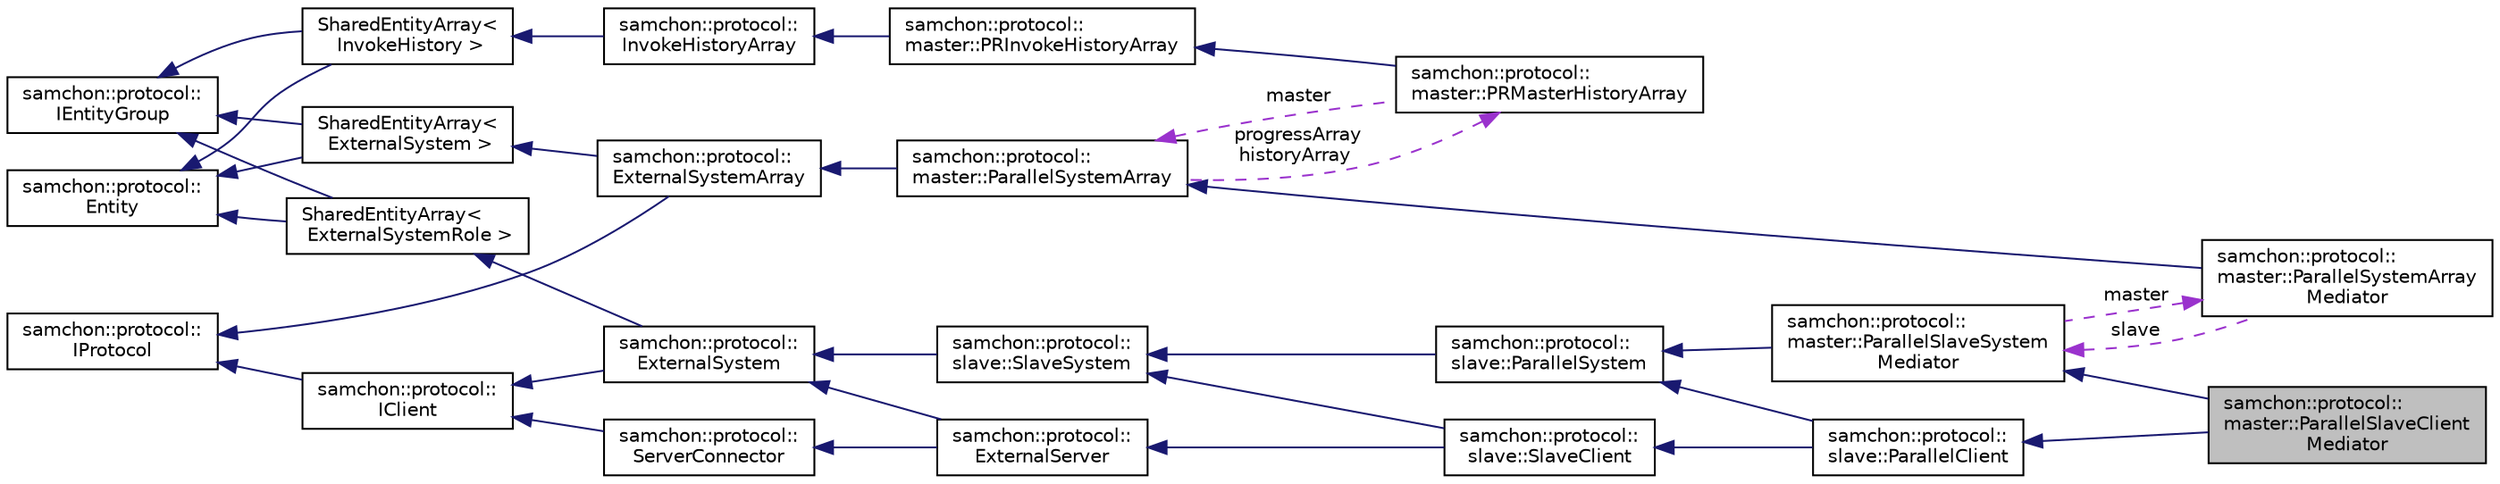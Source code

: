 digraph "samchon::protocol::master::ParallelSlaveClientMediator"
{
  edge [fontname="Helvetica",fontsize="10",labelfontname="Helvetica",labelfontsize="10"];
  node [fontname="Helvetica",fontsize="10",shape=record];
  rankdir="LR";
  Node1 [label="samchon::protocol::\lmaster::ParallelSlaveClient\lMediator",height=0.2,width=0.4,color="black", fillcolor="grey75", style="filled", fontcolor="black"];
  Node2 -> Node1 [dir="back",color="midnightblue",fontsize="10",style="solid",fontname="Helvetica"];
  Node2 [label="samchon::protocol::\lmaster::ParallelSlaveSystem\lMediator",height=0.2,width=0.4,color="black", fillcolor="white", style="filled",URL="$df/db1/classsamchon_1_1protocol_1_1master_1_1ParallelSlaveSystemMediator.html",tooltip="A parallel slave system for mediation. "];
  Node3 -> Node2 [dir="back",color="midnightblue",fontsize="10",style="solid",fontname="Helvetica"];
  Node3 [label="samchon::protocol::\lslave::ParallelSystem",height=0.2,width=0.4,color="black", fillcolor="white", style="filled",URL="$db/d10/classsamchon_1_1protocol_1_1slave_1_1ParallelSystem.html",tooltip="A slave parallel system. "];
  Node4 -> Node3 [dir="back",color="midnightblue",fontsize="10",style="solid",fontname="Helvetica"];
  Node4 [label="samchon::protocol::\lslave::SlaveSystem",height=0.2,width=0.4,color="black", fillcolor="white", style="filled",URL="$d1/d4a/classsamchon_1_1protocol_1_1slave_1_1SlaveSystem.html",tooltip="A slave system. "];
  Node5 -> Node4 [dir="back",color="midnightblue",fontsize="10",style="solid",fontname="Helvetica"];
  Node5 [label="samchon::protocol::\lExternalSystem",height=0.2,width=0.4,color="black", fillcolor="white", style="filled",URL="$df/d42/classsamchon_1_1protocol_1_1ExternalSystem.html",tooltip="A network driver for an external system. "];
  Node6 -> Node5 [dir="back",color="midnightblue",fontsize="10",style="solid",fontname="Helvetica"];
  Node6 [label="SharedEntityArray\<\l ExternalSystemRole \>",height=0.2,width=0.4,color="black", fillcolor="white", style="filled",URL="$d4/deb/classsamchon_1_1protocol_1_1EntityGroup.html",tooltip="An Entity and a container of children Entity objects. "];
  Node7 -> Node6 [dir="back",color="midnightblue",fontsize="10",style="solid",fontname="Helvetica"];
  Node7 [label="samchon::protocol::\lEntity",height=0.2,width=0.4,color="black", fillcolor="white", style="filled",URL="$d0/d3e/classsamchon_1_1protocol_1_1Entity.html",tooltip="An entity, a standard data class. "];
  Node8 -> Node6 [dir="back",color="midnightblue",fontsize="10",style="solid",fontname="Helvetica"];
  Node8 [label="samchon::protocol::\lIEntityGroup",height=0.2,width=0.4,color="black", fillcolor="white", style="filled",URL="$d9/d4c/classsamchon_1_1protocol_1_1IEntityGroup.html",tooltip="An iternface for entity group. "];
  Node9 -> Node5 [dir="back",color="midnightblue",fontsize="10",style="solid",fontname="Helvetica"];
  Node9 [label="samchon::protocol::\lIClient",height=0.2,width=0.4,color="black", fillcolor="white", style="filled",URL="$d3/dc8/classsamchon_1_1protocol_1_1IClient.html",tooltip="An interface for a client. "];
  Node10 -> Node9 [dir="back",color="midnightblue",fontsize="10",style="solid",fontname="Helvetica"];
  Node10 [label="samchon::protocol::\lIProtocol",height=0.2,width=0.4,color="black", fillcolor="white", style="filled",URL="$d4/dcf/classsamchon_1_1protocol_1_1IProtocol.html",tooltip="An interface of Invoke message chain. "];
  Node11 -> Node2 [dir="back",color="darkorchid3",fontsize="10",style="dashed",label=" master" ,fontname="Helvetica"];
  Node11 [label="samchon::protocol::\lmaster::ParallelSystemArray\lMediator",height=0.2,width=0.4,color="black", fillcolor="white", style="filled",URL="$d3/d18/classsamchon_1_1protocol_1_1master_1_1ParallelSystemArrayMediator.html",tooltip="A mediator of parallel system between master and slaves. "];
  Node12 -> Node11 [dir="back",color="midnightblue",fontsize="10",style="solid",fontname="Helvetica"];
  Node12 [label="samchon::protocol::\lmaster::ParallelSystemArray",height=0.2,width=0.4,color="black", fillcolor="white", style="filled",URL="$d8/d9c/classsamchon_1_1protocol_1_1master_1_1ParallelSystemArray.html",tooltip="An array of parallel system drivers. "];
  Node13 -> Node12 [dir="back",color="midnightblue",fontsize="10",style="solid",fontname="Helvetica"];
  Node13 [label="samchon::protocol::\lExternalSystemArray",height=0.2,width=0.4,color="black", fillcolor="white", style="filled",URL="$d9/dc6/classsamchon_1_1protocol_1_1ExternalSystemArray.html",tooltip="An array of ExternalSystem(s). "];
  Node14 -> Node13 [dir="back",color="midnightblue",fontsize="10",style="solid",fontname="Helvetica"];
  Node14 [label="SharedEntityArray\<\l ExternalSystem \>",height=0.2,width=0.4,color="black", fillcolor="white", style="filled",URL="$d4/deb/classsamchon_1_1protocol_1_1EntityGroup.html",tooltip="An Entity and a container of children Entity objects. "];
  Node7 -> Node14 [dir="back",color="midnightblue",fontsize="10",style="solid",fontname="Helvetica"];
  Node8 -> Node14 [dir="back",color="midnightblue",fontsize="10",style="solid",fontname="Helvetica"];
  Node10 -> Node13 [dir="back",color="midnightblue",fontsize="10",style="solid",fontname="Helvetica"];
  Node15 -> Node12 [dir="back",color="darkorchid3",fontsize="10",style="dashed",label=" progressArray\nhistoryArray" ,fontname="Helvetica"];
  Node15 [label="samchon::protocol::\lmaster::PRMasterHistoryArray",height=0.2,width=0.4,color="black", fillcolor="white", style="filled",URL="$d6/dd8/classsamchon_1_1protocol_1_1master_1_1PRMasterHistoryArray.html",tooltip="An array of invoke histories of master. "];
  Node16 -> Node15 [dir="back",color="midnightblue",fontsize="10",style="solid",fontname="Helvetica"];
  Node16 [label="samchon::protocol::\lmaster::PRInvokeHistoryArray",height=0.2,width=0.4,color="black", fillcolor="white", style="filled",URL="$df/d50/classsamchon_1_1protocol_1_1master_1_1PRInvokeHistoryArray.html",tooltip="An array of PRInvokeHistory. "];
  Node17 -> Node16 [dir="back",color="midnightblue",fontsize="10",style="solid",fontname="Helvetica"];
  Node17 [label="samchon::protocol::\lInvokeHistoryArray",height=0.2,width=0.4,color="black", fillcolor="white", style="filled",URL="$d1/d7b/classsamchon_1_1protocol_1_1InvokeHistoryArray.html",tooltip="An array of InvokeHistory. "];
  Node18 -> Node17 [dir="back",color="midnightblue",fontsize="10",style="solid",fontname="Helvetica"];
  Node18 [label="SharedEntityArray\<\l InvokeHistory \>",height=0.2,width=0.4,color="black", fillcolor="white", style="filled",URL="$d4/deb/classsamchon_1_1protocol_1_1EntityGroup.html",tooltip="An Entity and a container of children Entity objects. "];
  Node7 -> Node18 [dir="back",color="midnightblue",fontsize="10",style="solid",fontname="Helvetica"];
  Node8 -> Node18 [dir="back",color="midnightblue",fontsize="10",style="solid",fontname="Helvetica"];
  Node12 -> Node15 [dir="back",color="darkorchid3",fontsize="10",style="dashed",label=" master" ,fontname="Helvetica"];
  Node2 -> Node11 [dir="back",color="darkorchid3",fontsize="10",style="dashed",label=" slave" ,fontname="Helvetica"];
  Node19 -> Node1 [dir="back",color="midnightblue",fontsize="10",style="solid",fontname="Helvetica"];
  Node19 [label="samchon::protocol::\lslave::ParallelClient",height=0.2,width=0.4,color="black", fillcolor="white", style="filled",URL="$d8/d96/classsamchon_1_1protocol_1_1slave_1_1ParallelClient.html",tooltip="A slave parallel client. "];
  Node3 -> Node19 [dir="back",color="midnightblue",fontsize="10",style="solid",fontname="Helvetica"];
  Node20 -> Node19 [dir="back",color="midnightblue",fontsize="10",style="solid",fontname="Helvetica"];
  Node20 [label="samchon::protocol::\lslave::SlaveClient",height=0.2,width=0.4,color="black", fillcolor="white", style="filled",URL="$db/d5d/classsamchon_1_1protocol_1_1slave_1_1SlaveClient.html",tooltip="A slave client. "];
  Node4 -> Node20 [dir="back",color="midnightblue",fontsize="10",style="solid",fontname="Helvetica"];
  Node21 -> Node20 [dir="back",color="midnightblue",fontsize="10",style="solid",fontname="Helvetica"];
  Node21 [label="samchon::protocol::\lExternalServer",height=0.2,width=0.4,color="black", fillcolor="white", style="filled",URL="$df/d4a/classsamchon_1_1protocol_1_1ExternalServer.html",tooltip="A network driver for an external server. "];
  Node5 -> Node21 [dir="back",color="midnightblue",fontsize="10",style="solid",fontname="Helvetica"];
  Node22 -> Node21 [dir="back",color="midnightblue",fontsize="10",style="solid",fontname="Helvetica"];
  Node22 [label="samchon::protocol::\lServerConnector",height=0.2,width=0.4,color="black", fillcolor="white", style="filled",URL="$db/d72/classsamchon_1_1protocol_1_1ServerConnector.html",tooltip="A server connector for a physical client. "];
  Node9 -> Node22 [dir="back",color="midnightblue",fontsize="10",style="solid",fontname="Helvetica"];
}
